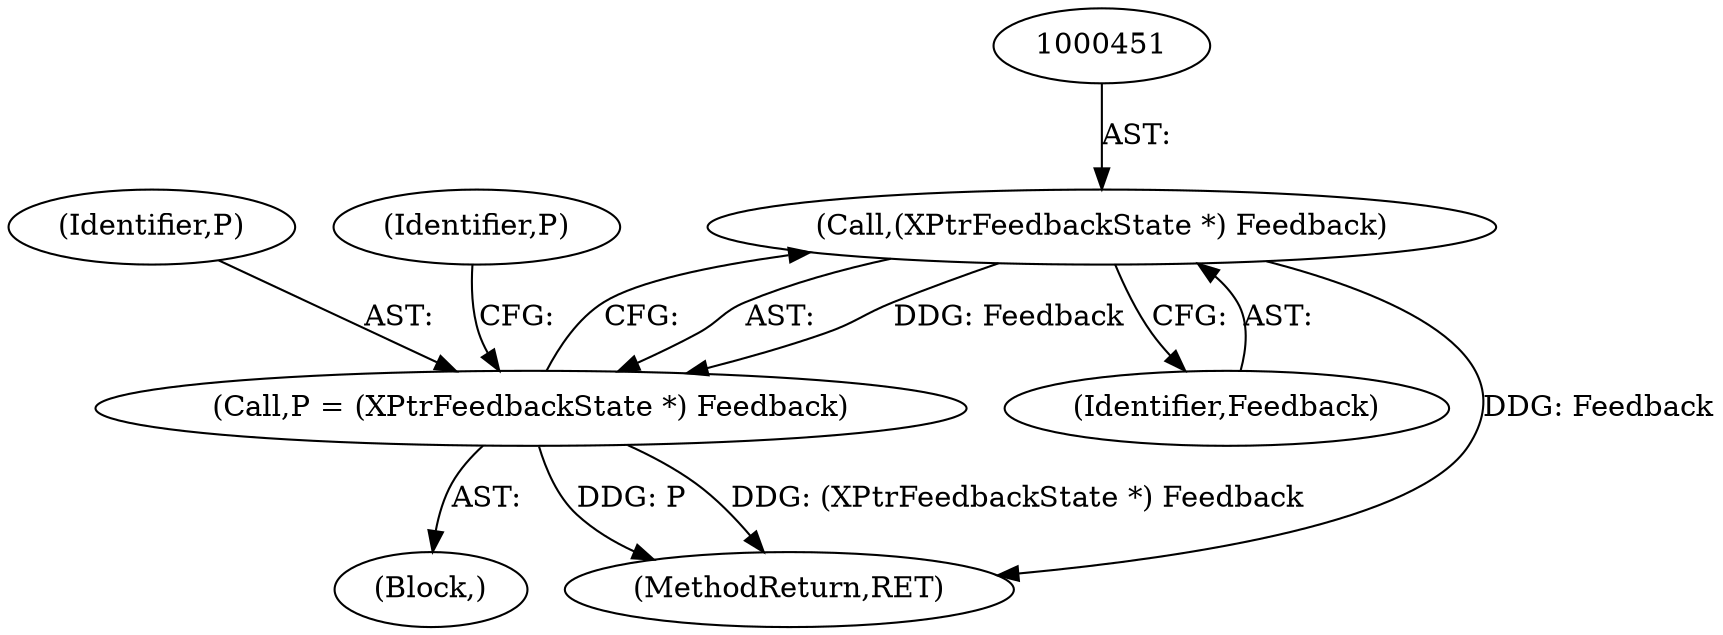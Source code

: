 digraph "0_libXi_19a9cd607de73947fcfb104682f203ffe4e1f4e5_1@pointer" {
"1000450" [label="(Call,(XPtrFeedbackState *) Feedback)"];
"1000448" [label="(Call,P = (XPtrFeedbackState *) Feedback)"];
"1000452" [label="(Identifier,Feedback)"];
"1000449" [label="(Identifier,P)"];
"1000455" [label="(Identifier,P)"];
"1000737" [label="(MethodReturn,RET)"];
"1000450" [label="(Call,(XPtrFeedbackState *) Feedback)"];
"1000448" [label="(Call,P = (XPtrFeedbackState *) Feedback)"];
"1000440" [label="(Block,)"];
"1000450" -> "1000448"  [label="AST: "];
"1000450" -> "1000452"  [label="CFG: "];
"1000451" -> "1000450"  [label="AST: "];
"1000452" -> "1000450"  [label="AST: "];
"1000448" -> "1000450"  [label="CFG: "];
"1000450" -> "1000737"  [label="DDG: Feedback"];
"1000450" -> "1000448"  [label="DDG: Feedback"];
"1000448" -> "1000440"  [label="AST: "];
"1000449" -> "1000448"  [label="AST: "];
"1000455" -> "1000448"  [label="CFG: "];
"1000448" -> "1000737"  [label="DDG: (XPtrFeedbackState *) Feedback"];
"1000448" -> "1000737"  [label="DDG: P"];
}
